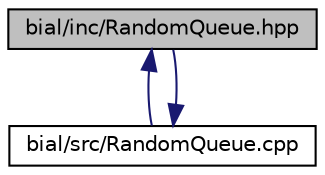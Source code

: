 digraph "bial/inc/RandomQueue.hpp"
{
  edge [fontname="Helvetica",fontsize="10",labelfontname="Helvetica",labelfontsize="10"];
  node [fontname="Helvetica",fontsize="10",shape=record];
  Node1 [label="bial/inc/RandomQueue.hpp",height=0.2,width=0.4,color="black", fillcolor="grey75", style="filled", fontcolor="black"];
  Node1 -> Node2 [dir="back",color="midnightblue",fontsize="10",style="solid",fontname="Helvetica"];
  Node2 [label="bial/src/RandomQueue.cpp",height=0.2,width=0.4,color="black", fillcolor="white", style="filled",URL="$_random_queue_8cpp.html"];
  Node2 -> Node1 [dir="back",color="midnightblue",fontsize="10",style="solid",fontname="Helvetica"];
}
